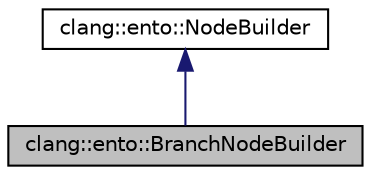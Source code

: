 digraph "clang::ento::BranchNodeBuilder"
{
 // LATEX_PDF_SIZE
  bgcolor="transparent";
  edge [fontname="Helvetica",fontsize="10",labelfontname="Helvetica",labelfontsize="10"];
  node [fontname="Helvetica",fontsize="10",shape=record];
  Node1 [label="clang::ento::BranchNodeBuilder",height=0.2,width=0.4,color="black", fillcolor="grey75", style="filled", fontcolor="black",tooltip="BranchNodeBuilder is responsible for constructing the nodes corresponding to the two branches of the ..."];
  Node2 -> Node1 [dir="back",color="midnightblue",fontsize="10",style="solid",fontname="Helvetica"];
  Node2 [label="clang::ento::NodeBuilder",height=0.2,width=0.4,color="black",URL="$classclang_1_1ento_1_1NodeBuilder.html",tooltip=" "];
}
